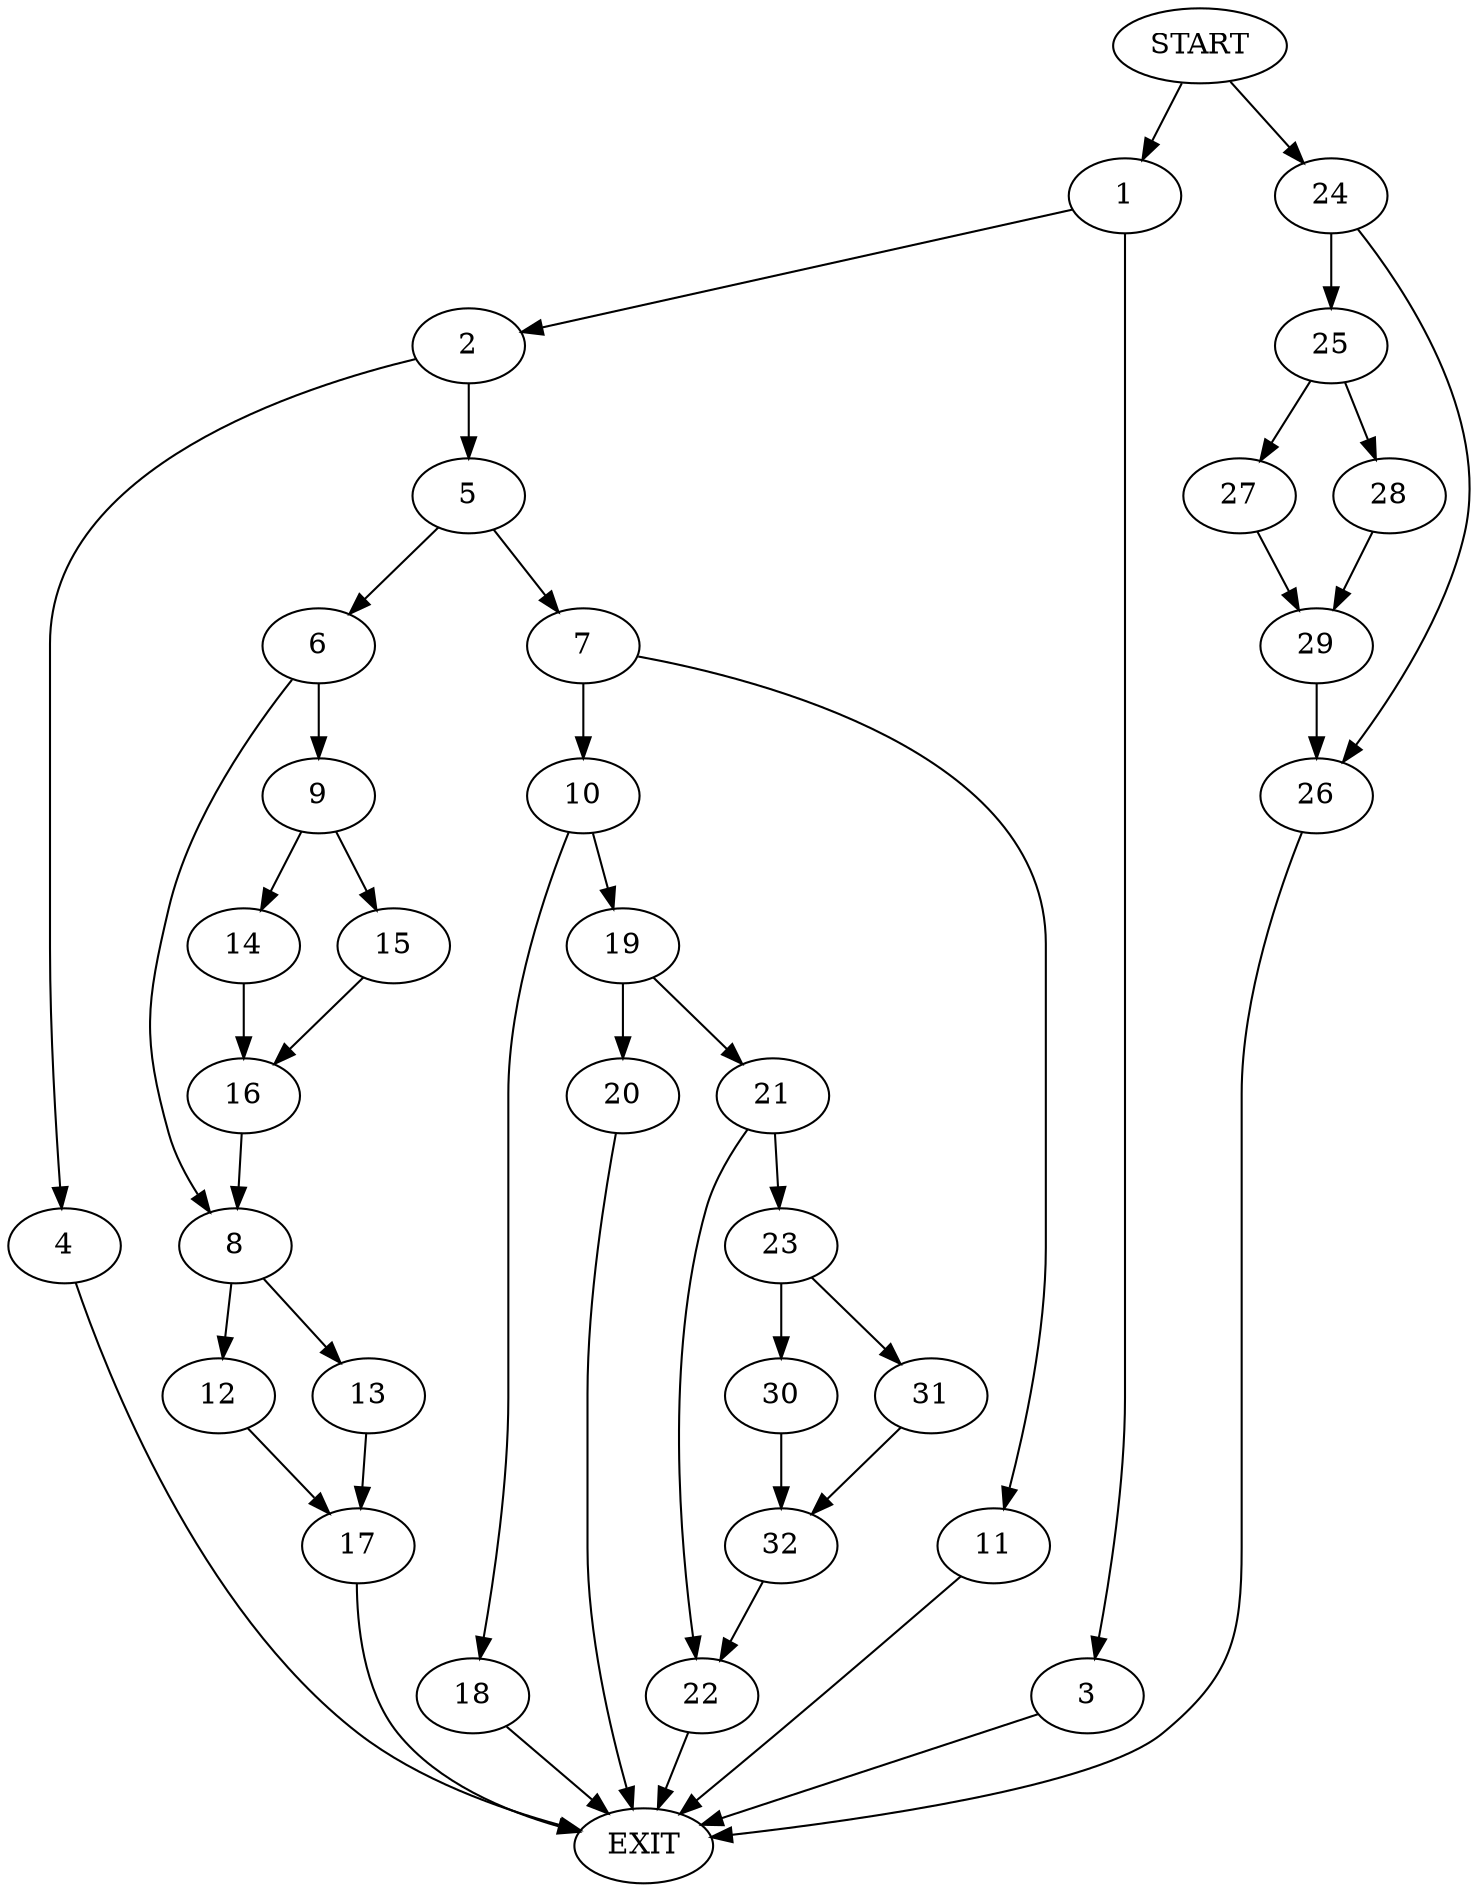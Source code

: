 digraph {
0 [label="START"]
33 [label="EXIT"]
0 -> 1
1 -> 2
1 -> 3
2 -> 4
2 -> 5
3 -> 33
4 -> 33
5 -> 6
5 -> 7
6 -> 8
6 -> 9
7 -> 10
7 -> 11
8 -> 12
8 -> 13
9 -> 14
9 -> 15
15 -> 16
14 -> 16
16 -> 8
12 -> 17
13 -> 17
17 -> 33
11 -> 33
10 -> 18
10 -> 19
19 -> 20
19 -> 21
18 -> 33
20 -> 33
21 -> 22
21 -> 23
0 -> 24
24 -> 25
24 -> 26
26 -> 33
25 -> 27
25 -> 28
27 -> 29
28 -> 29
29 -> 26
23 -> 30
23 -> 31
22 -> 33
31 -> 32
30 -> 32
32 -> 22
}
